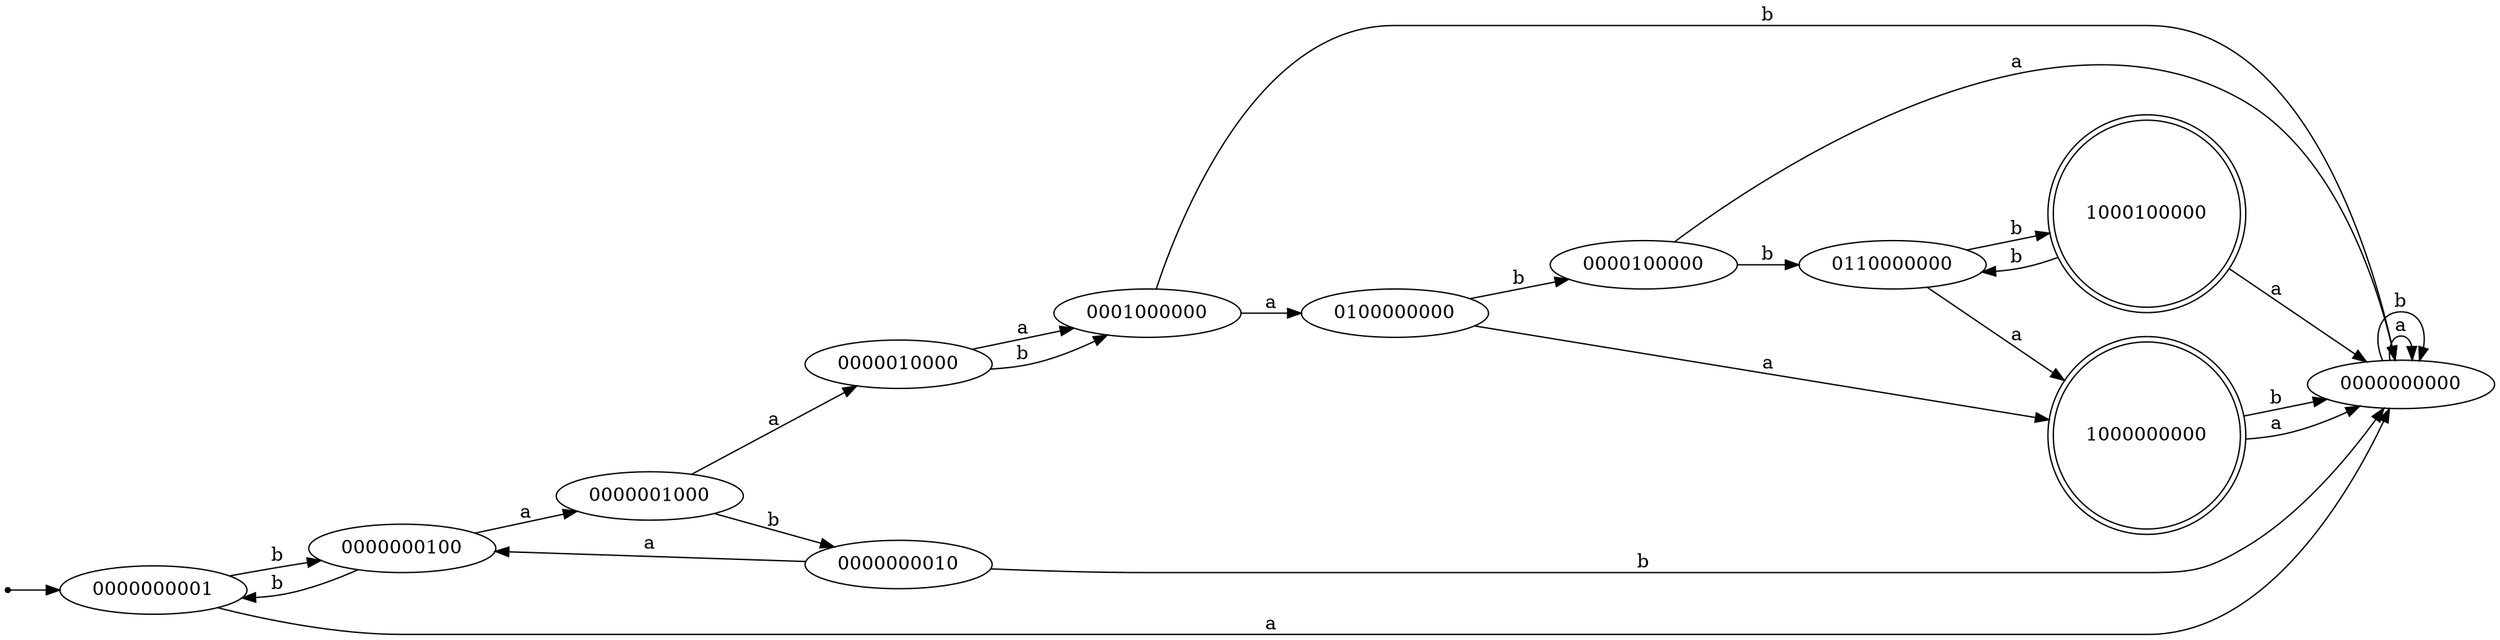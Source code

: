 digraph Automaton {
	rankdir=LR;
	-1 -> 0000000001;
	-1 [shape="point"];
	1000100000 [shape="doublecircle"];
	1000000000 [shape="doublecircle"];
	0000000010 -> 0000000100 [label="a"];
	0000000010 -> 0000000000 [label="b"];
	0100000000 -> 1000000000 [label="a"];
	0100000000 -> 0000100000 [label="b"];
	1000000000 -> 0000000000 [label="a"];
	1000000000 -> 0000000000 [label="b"];
	0110000000 -> 1000000000 [label="a"];
	0110000000 -> 1000100000 [label="b"];
	1000100000 -> 0000000000 [label="a"];
	1000100000 -> 0110000000 [label="b"];
	0000000001 -> 0000000000 [label="a"];
	0000000001 -> 0000000100 [label="b"];
	0000001000 -> 0000010000 [label="a"];
	0000001000 -> 0000000010 [label="b"];
	0001000000 -> 0100000000 [label="a"];
	0001000000 -> 0000000000 [label="b"];
	0000000000 -> 0000000000 [label="a"];
	0000000000 -> 0000000000 [label="b"];
	0000000100 -> 0000001000 [label="a"];
	0000000100 -> 0000000001 [label="b"];
	0000010000 -> 0001000000 [label="a"];
	0000010000 -> 0001000000 [label="b"];
	0000100000 -> 0000000000 [label="a"];
	0000100000 -> 0110000000 [label="b"];
}